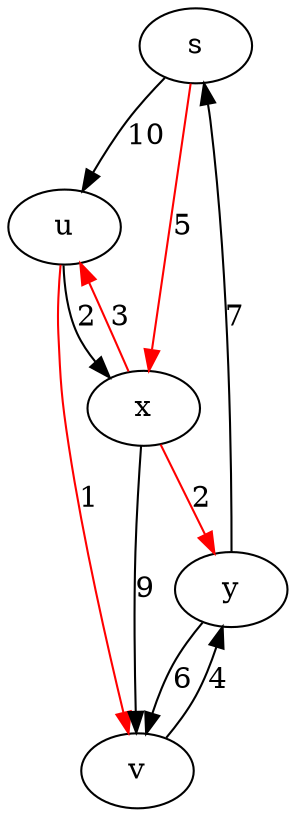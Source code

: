 digraph G {
    s -> u [label="10", color=black];
    s -> x [label="5", color=red];
    u -> v [label="1", color=red];
    u -> x [label="2", color=black];
    v -> y [label="4", color=black];
    x -> u [label="3", color=red];
    x -> v [label="9", color=black];
    x -> y [label="2", color=red];
    y -> s [label="7", color=black];
    y -> v [label="6", color=black];
}

